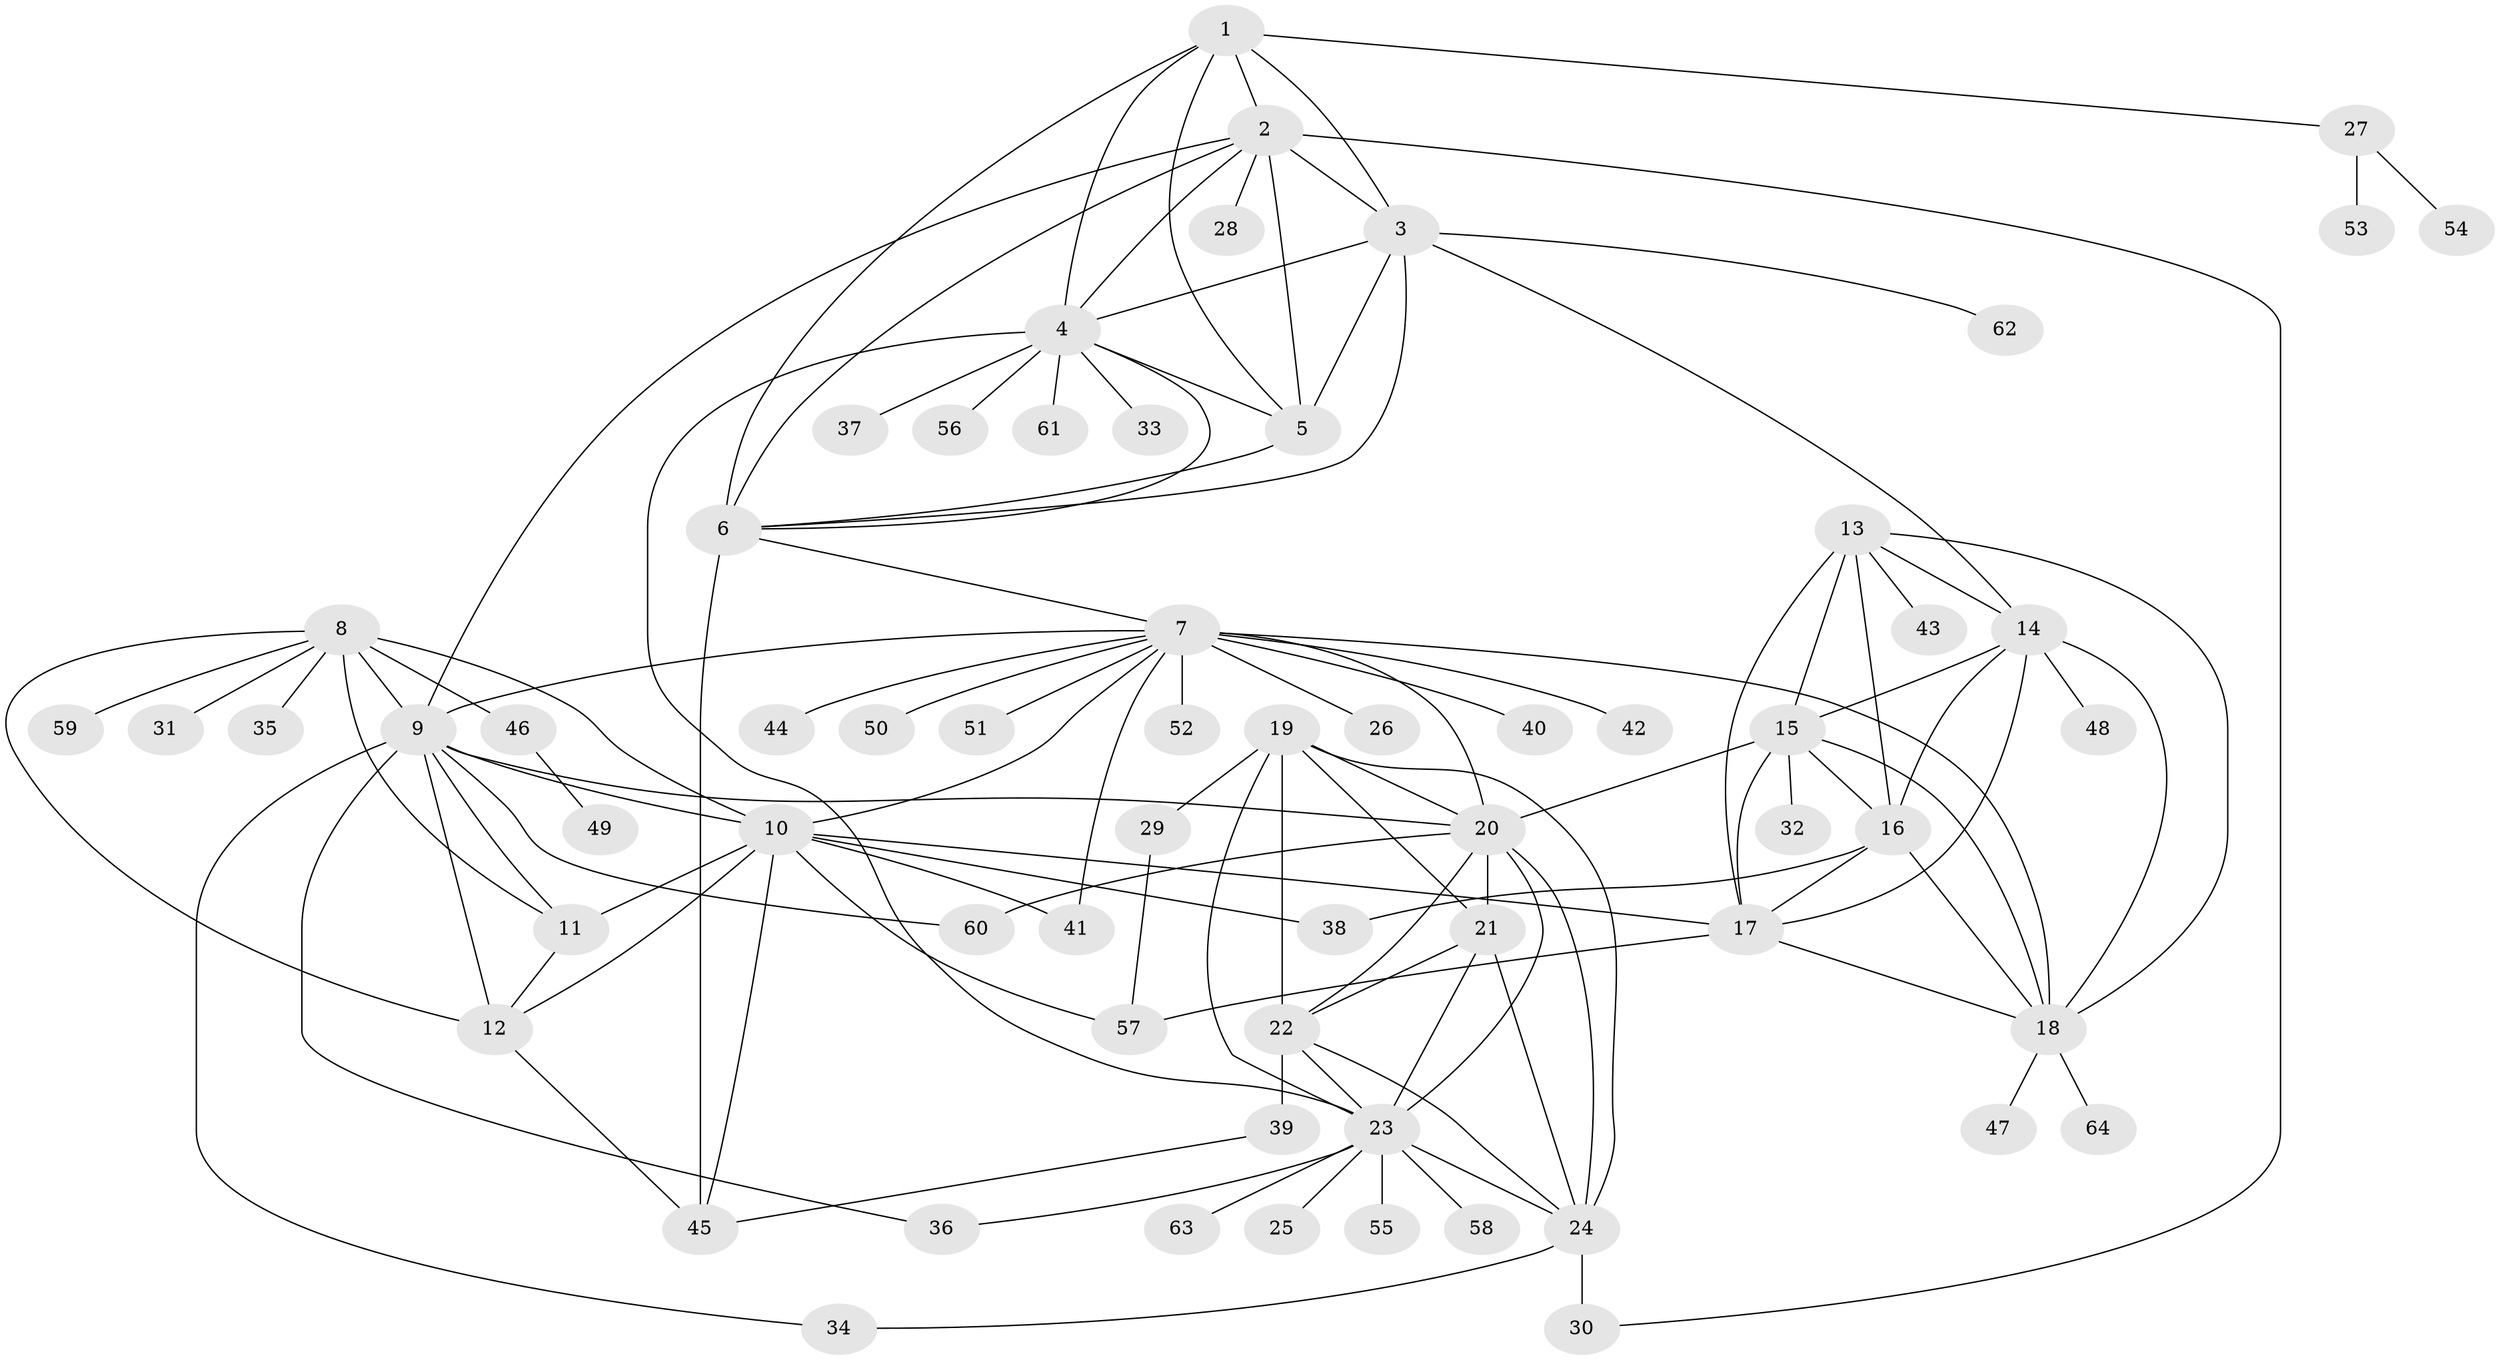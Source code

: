 // original degree distribution, {7: 0.031496062992125984, 8: 0.047244094488188976, 9: 0.06299212598425197, 11: 0.015748031496062992, 13: 0.007874015748031496, 6: 0.015748031496062992, 10: 0.031496062992125984, 12: 0.015748031496062992, 5: 0.007874015748031496, 1: 0.5748031496062992, 4: 0.007874015748031496, 2: 0.15748031496062992, 3: 0.023622047244094488}
// Generated by graph-tools (version 1.1) at 2025/37/03/09/25 02:37:31]
// undirected, 64 vertices, 117 edges
graph export_dot {
graph [start="1"]
  node [color=gray90,style=filled];
  1;
  2;
  3;
  4;
  5;
  6;
  7;
  8;
  9;
  10;
  11;
  12;
  13;
  14;
  15;
  16;
  17;
  18;
  19;
  20;
  21;
  22;
  23;
  24;
  25;
  26;
  27;
  28;
  29;
  30;
  31;
  32;
  33;
  34;
  35;
  36;
  37;
  38;
  39;
  40;
  41;
  42;
  43;
  44;
  45;
  46;
  47;
  48;
  49;
  50;
  51;
  52;
  53;
  54;
  55;
  56;
  57;
  58;
  59;
  60;
  61;
  62;
  63;
  64;
  1 -- 2 [weight=1.0];
  1 -- 3 [weight=1.0];
  1 -- 4 [weight=1.0];
  1 -- 5 [weight=1.0];
  1 -- 6 [weight=1.0];
  1 -- 27 [weight=1.0];
  2 -- 3 [weight=1.0];
  2 -- 4 [weight=1.0];
  2 -- 5 [weight=3.0];
  2 -- 6 [weight=1.0];
  2 -- 9 [weight=1.0];
  2 -- 28 [weight=1.0];
  2 -- 30 [weight=1.0];
  3 -- 4 [weight=1.0];
  3 -- 5 [weight=1.0];
  3 -- 6 [weight=1.0];
  3 -- 14 [weight=1.0];
  3 -- 62 [weight=2.0];
  4 -- 5 [weight=1.0];
  4 -- 6 [weight=1.0];
  4 -- 23 [weight=1.0];
  4 -- 33 [weight=1.0];
  4 -- 37 [weight=1.0];
  4 -- 56 [weight=1.0];
  4 -- 61 [weight=1.0];
  5 -- 6 [weight=1.0];
  6 -- 7 [weight=1.0];
  6 -- 45 [weight=6.0];
  7 -- 9 [weight=1.0];
  7 -- 10 [weight=1.0];
  7 -- 18 [weight=1.0];
  7 -- 20 [weight=2.0];
  7 -- 26 [weight=1.0];
  7 -- 40 [weight=1.0];
  7 -- 41 [weight=1.0];
  7 -- 42 [weight=1.0];
  7 -- 44 [weight=1.0];
  7 -- 50 [weight=1.0];
  7 -- 51 [weight=1.0];
  7 -- 52 [weight=2.0];
  8 -- 9 [weight=1.0];
  8 -- 10 [weight=2.0];
  8 -- 11 [weight=1.0];
  8 -- 12 [weight=1.0];
  8 -- 31 [weight=1.0];
  8 -- 35 [weight=1.0];
  8 -- 46 [weight=1.0];
  8 -- 59 [weight=1.0];
  9 -- 10 [weight=2.0];
  9 -- 11 [weight=1.0];
  9 -- 12 [weight=1.0];
  9 -- 20 [weight=1.0];
  9 -- 34 [weight=1.0];
  9 -- 36 [weight=1.0];
  9 -- 60 [weight=1.0];
  10 -- 11 [weight=5.0];
  10 -- 12 [weight=2.0];
  10 -- 17 [weight=1.0];
  10 -- 38 [weight=1.0];
  10 -- 41 [weight=1.0];
  10 -- 45 [weight=1.0];
  10 -- 57 [weight=1.0];
  11 -- 12 [weight=1.0];
  12 -- 45 [weight=1.0];
  13 -- 14 [weight=1.0];
  13 -- 15 [weight=1.0];
  13 -- 16 [weight=1.0];
  13 -- 17 [weight=1.0];
  13 -- 18 [weight=1.0];
  13 -- 43 [weight=2.0];
  14 -- 15 [weight=1.0];
  14 -- 16 [weight=1.0];
  14 -- 17 [weight=1.0];
  14 -- 18 [weight=1.0];
  14 -- 48 [weight=2.0];
  15 -- 16 [weight=1.0];
  15 -- 17 [weight=1.0];
  15 -- 18 [weight=1.0];
  15 -- 20 [weight=1.0];
  15 -- 32 [weight=1.0];
  16 -- 17 [weight=1.0];
  16 -- 18 [weight=1.0];
  16 -- 38 [weight=3.0];
  17 -- 18 [weight=1.0];
  17 -- 57 [weight=2.0];
  18 -- 47 [weight=1.0];
  18 -- 64 [weight=1.0];
  19 -- 20 [weight=1.0];
  19 -- 21 [weight=1.0];
  19 -- 22 [weight=1.0];
  19 -- 23 [weight=1.0];
  19 -- 24 [weight=1.0];
  19 -- 29 [weight=2.0];
  20 -- 21 [weight=4.0];
  20 -- 22 [weight=1.0];
  20 -- 23 [weight=1.0];
  20 -- 24 [weight=1.0];
  20 -- 60 [weight=1.0];
  21 -- 22 [weight=1.0];
  21 -- 23 [weight=1.0];
  21 -- 24 [weight=1.0];
  22 -- 23 [weight=1.0];
  22 -- 24 [weight=1.0];
  22 -- 39 [weight=5.0];
  23 -- 24 [weight=1.0];
  23 -- 25 [weight=1.0];
  23 -- 36 [weight=1.0];
  23 -- 55 [weight=1.0];
  23 -- 58 [weight=1.0];
  23 -- 63 [weight=1.0];
  24 -- 30 [weight=3.0];
  24 -- 34 [weight=1.0];
  27 -- 53 [weight=1.0];
  27 -- 54 [weight=1.0];
  29 -- 57 [weight=1.0];
  39 -- 45 [weight=1.0];
  46 -- 49 [weight=1.0];
}
